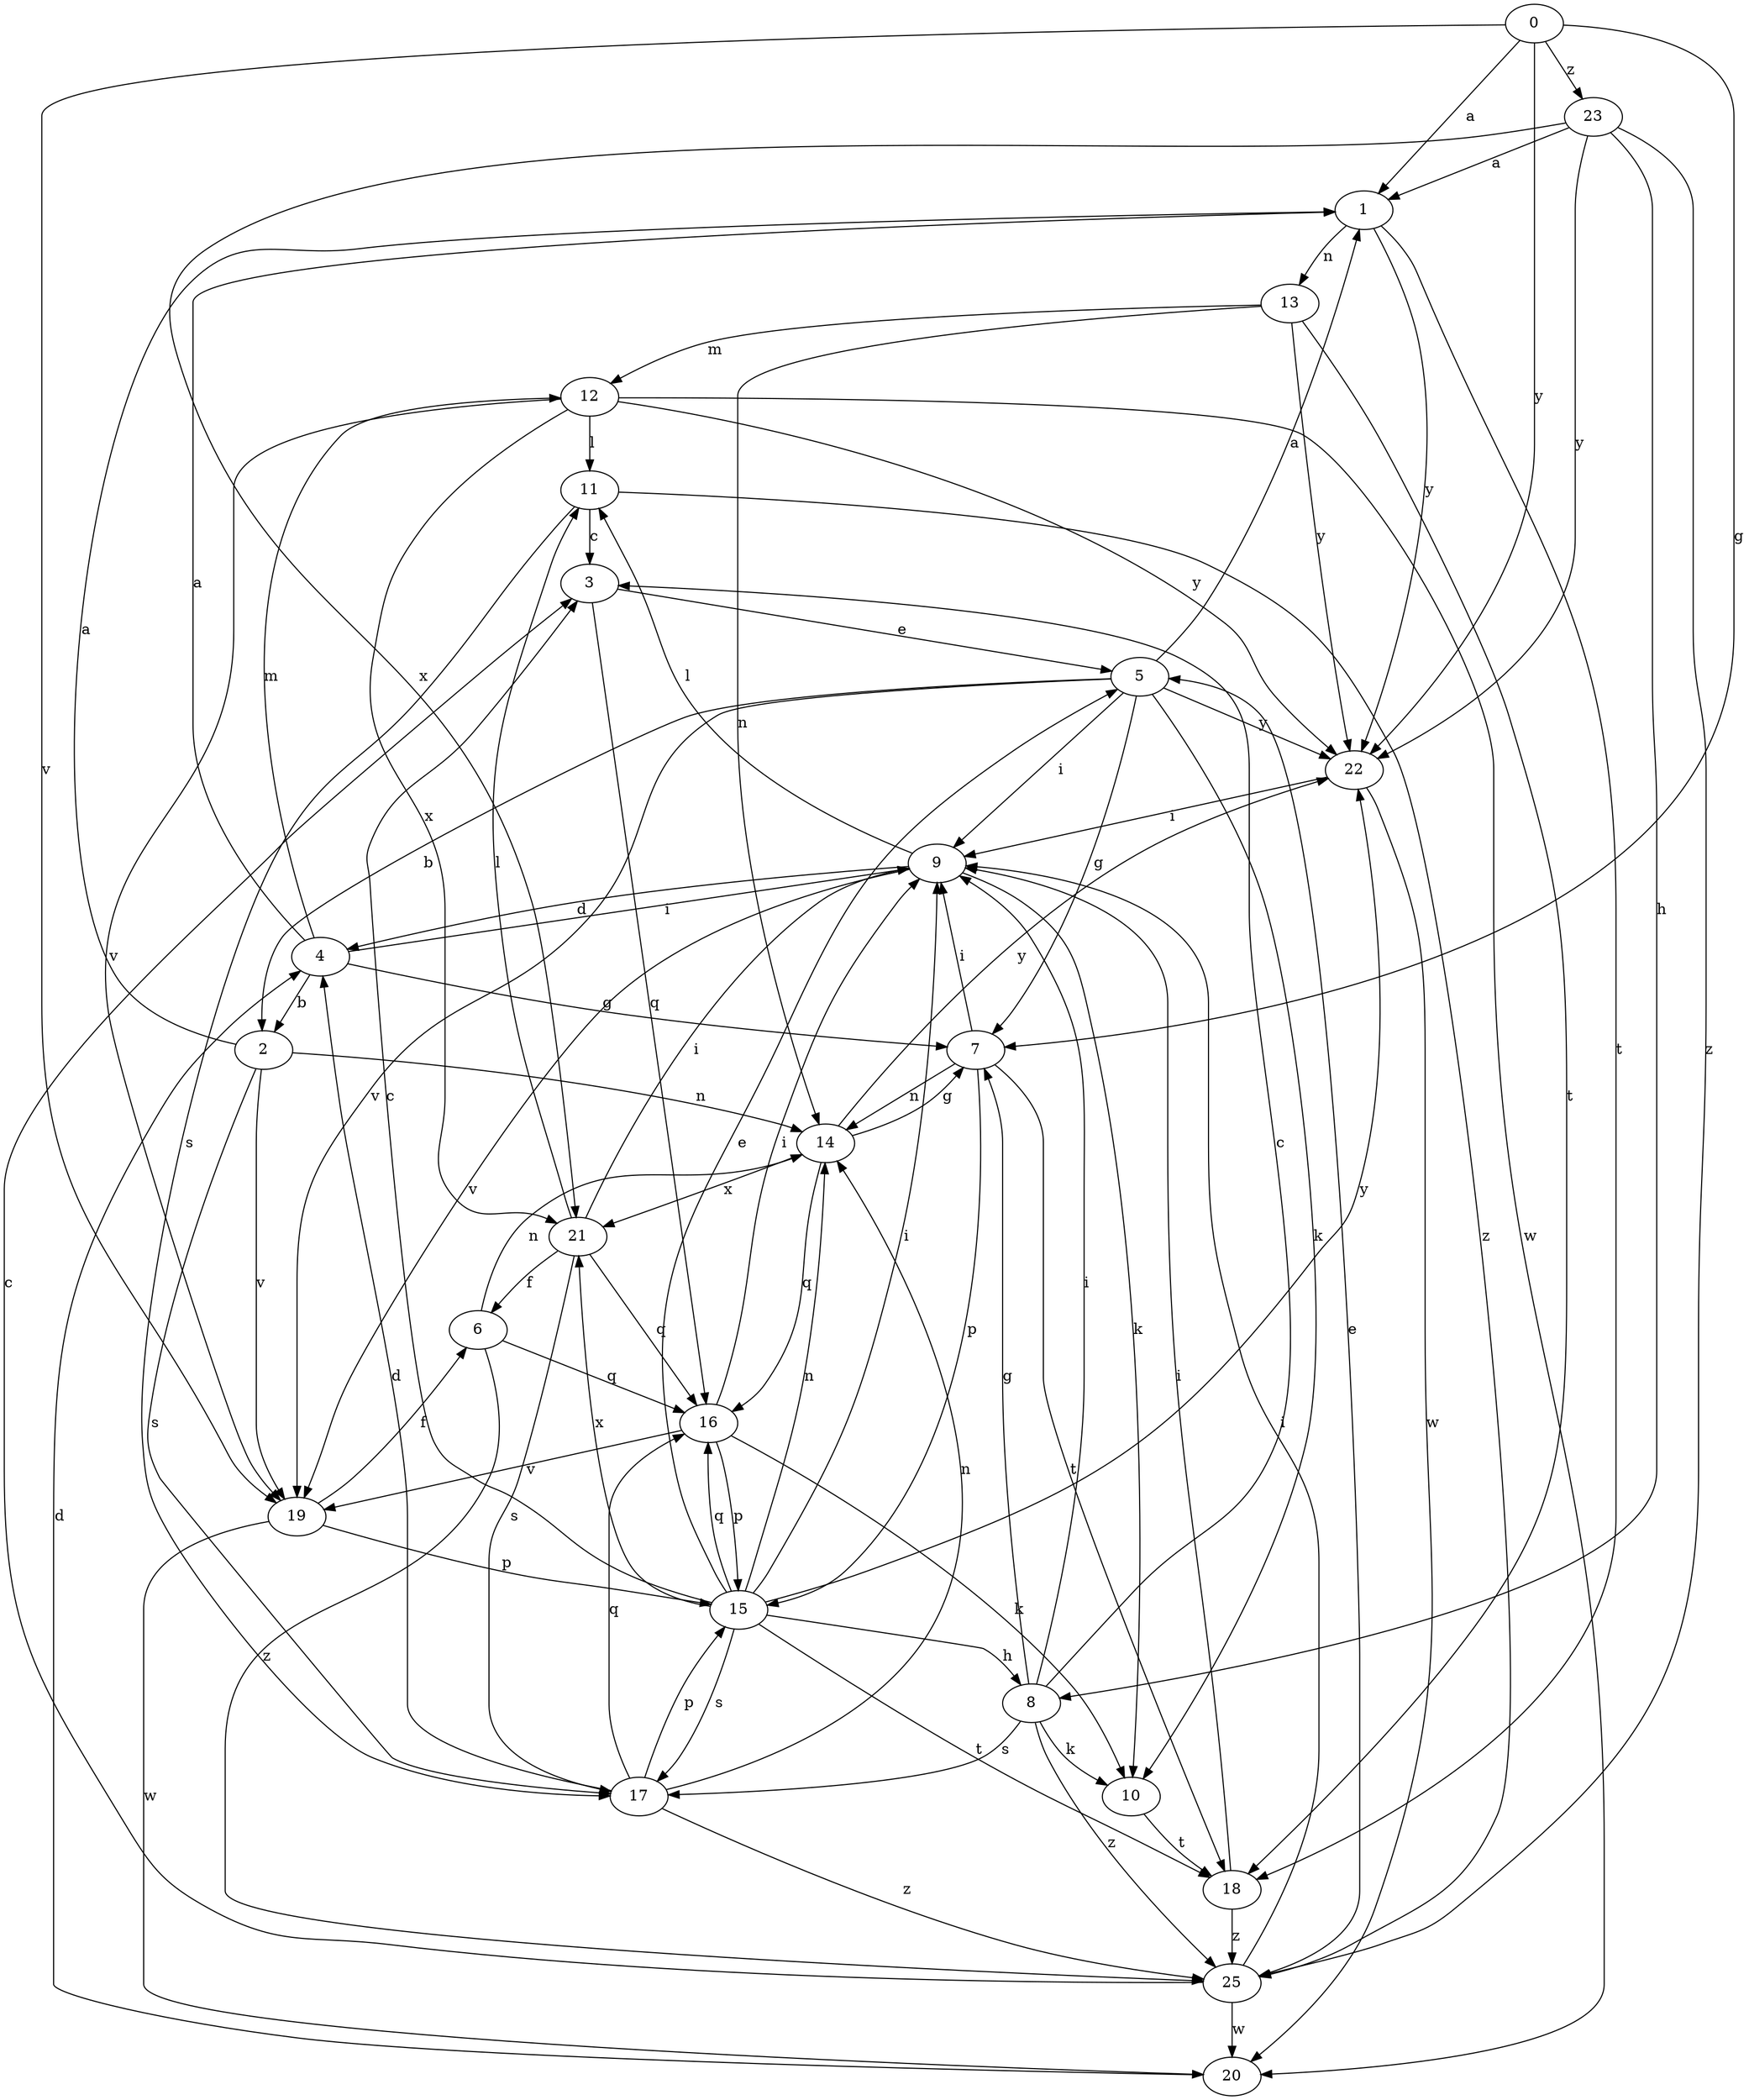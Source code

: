 strict digraph  {
0;
1;
2;
3;
4;
5;
6;
7;
8;
9;
10;
11;
12;
13;
14;
15;
16;
17;
18;
19;
20;
21;
22;
23;
25;
0 -> 1  [label=a];
0 -> 7  [label=g];
0 -> 19  [label=v];
0 -> 22  [label=y];
0 -> 23  [label=z];
1 -> 13  [label=n];
1 -> 18  [label=t];
1 -> 22  [label=y];
2 -> 1  [label=a];
2 -> 14  [label=n];
2 -> 17  [label=s];
2 -> 19  [label=v];
3 -> 5  [label=e];
3 -> 16  [label=q];
4 -> 1  [label=a];
4 -> 2  [label=b];
4 -> 7  [label=g];
4 -> 9  [label=i];
4 -> 12  [label=m];
5 -> 1  [label=a];
5 -> 2  [label=b];
5 -> 7  [label=g];
5 -> 9  [label=i];
5 -> 10  [label=k];
5 -> 19  [label=v];
5 -> 22  [label=y];
6 -> 14  [label=n];
6 -> 16  [label=q];
6 -> 25  [label=z];
7 -> 9  [label=i];
7 -> 14  [label=n];
7 -> 15  [label=p];
7 -> 18  [label=t];
8 -> 3  [label=c];
8 -> 7  [label=g];
8 -> 9  [label=i];
8 -> 10  [label=k];
8 -> 17  [label=s];
8 -> 25  [label=z];
9 -> 4  [label=d];
9 -> 10  [label=k];
9 -> 11  [label=l];
9 -> 19  [label=v];
10 -> 18  [label=t];
11 -> 3  [label=c];
11 -> 17  [label=s];
11 -> 25  [label=z];
12 -> 11  [label=l];
12 -> 19  [label=v];
12 -> 20  [label=w];
12 -> 21  [label=x];
12 -> 22  [label=y];
13 -> 12  [label=m];
13 -> 14  [label=n];
13 -> 18  [label=t];
13 -> 22  [label=y];
14 -> 7  [label=g];
14 -> 16  [label=q];
14 -> 21  [label=x];
14 -> 22  [label=y];
15 -> 3  [label=c];
15 -> 5  [label=e];
15 -> 8  [label=h];
15 -> 9  [label=i];
15 -> 14  [label=n];
15 -> 16  [label=q];
15 -> 17  [label=s];
15 -> 18  [label=t];
15 -> 21  [label=x];
15 -> 22  [label=y];
16 -> 9  [label=i];
16 -> 10  [label=k];
16 -> 15  [label=p];
16 -> 19  [label=v];
17 -> 4  [label=d];
17 -> 14  [label=n];
17 -> 15  [label=p];
17 -> 16  [label=q];
17 -> 25  [label=z];
18 -> 9  [label=i];
18 -> 25  [label=z];
19 -> 6  [label=f];
19 -> 15  [label=p];
19 -> 20  [label=w];
20 -> 4  [label=d];
21 -> 6  [label=f];
21 -> 9  [label=i];
21 -> 11  [label=l];
21 -> 16  [label=q];
21 -> 17  [label=s];
22 -> 9  [label=i];
22 -> 20  [label=w];
23 -> 1  [label=a];
23 -> 8  [label=h];
23 -> 21  [label=x];
23 -> 22  [label=y];
23 -> 25  [label=z];
25 -> 3  [label=c];
25 -> 5  [label=e];
25 -> 9  [label=i];
25 -> 20  [label=w];
}
